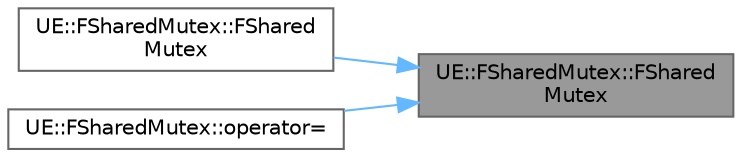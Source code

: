 digraph "UE::FSharedMutex::FSharedMutex"
{
 // INTERACTIVE_SVG=YES
 // LATEX_PDF_SIZE
  bgcolor="transparent";
  edge [fontname=Helvetica,fontsize=10,labelfontname=Helvetica,labelfontsize=10];
  node [fontname=Helvetica,fontsize=10,shape=box,height=0.2,width=0.4];
  rankdir="RL";
  Node1 [id="Node000001",label="UE::FSharedMutex::FShared\lMutex",height=0.2,width=0.4,color="gray40", fillcolor="grey60", style="filled", fontcolor="black",tooltip=" "];
  Node1 -> Node2 [id="edge1_Node000001_Node000002",dir="back",color="steelblue1",style="solid",tooltip=" "];
  Node2 [id="Node000002",label="UE::FSharedMutex::FShared\lMutex",height=0.2,width=0.4,color="grey40", fillcolor="white", style="filled",URL="$d5/d40/classUE_1_1FSharedMutex.html#aa167c49a9b834ed11fc14e8e519cb562",tooltip=" "];
  Node1 -> Node3 [id="edge2_Node000001_Node000003",dir="back",color="steelblue1",style="solid",tooltip=" "];
  Node3 [id="Node000003",label="UE::FSharedMutex::operator=",height=0.2,width=0.4,color="grey40", fillcolor="white", style="filled",URL="$d5/d40/classUE_1_1FSharedMutex.html#aefe06017b6262e27ccbd4d57e9ed78c5",tooltip=" "];
}
